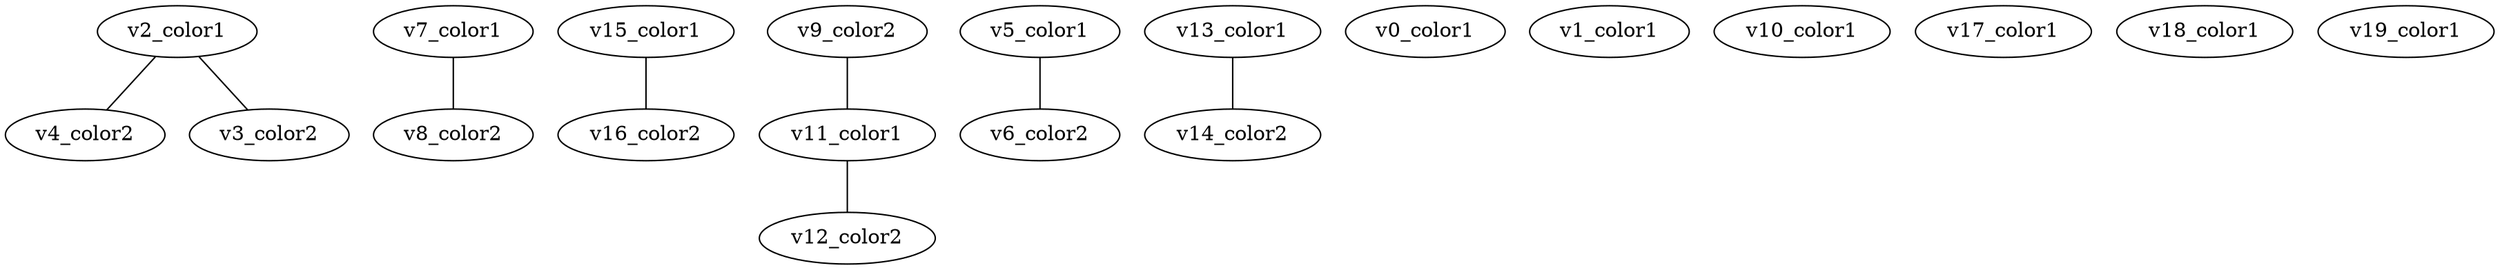 // Coloring produced by graphlab
graph input_color {
v2 -- v4;
v2 -- v3;
v7 -- v8;
v15 -- v16;
v11 -- v12;
v9 -- v11;
v5 -- v6;
v13 -- v14;
v0[ label = "v0_color1"];
v1[ label = "v1_color1"];
v2[ label = "v2_color1"];
v3[ label = "v3_color2"];
v4[ label = "v4_color2"];
v5[ label = "v5_color1"];
v6[ label = "v6_color2"];
v7[ label = "v7_color1"];
v8[ label = "v8_color2"];
v9[ label = "v9_color2"];
v10[ label = "v10_color1"];
v11[ label = "v11_color1"];
v12[ label = "v12_color2"];
v13[ label = "v13_color1"];
v14[ label = "v14_color2"];
v15[ label = "v15_color1"];
v16[ label = "v16_color2"];
v17[ label = "v17_color1"];
v18[ label = "v18_color1"];
v19[ label = "v19_color1"];
}
// vertices = 20
// edges = 8
// number_of_colors =2
// runtime = 0 sec
// memory = 3.632 MB
